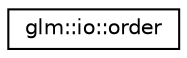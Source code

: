 digraph "Graphical Class Hierarchy"
{
  edge [fontname="Helvetica",fontsize="10",labelfontname="Helvetica",labelfontsize="10"];
  node [fontname="Helvetica",fontsize="10",shape=record];
  rankdir="LR";
  Node1 [label="glm::io::order",height=0.2,width=0.4,color="black", fillcolor="white", style="filled",URL="$structglm_1_1io_1_1order.html"];
}
